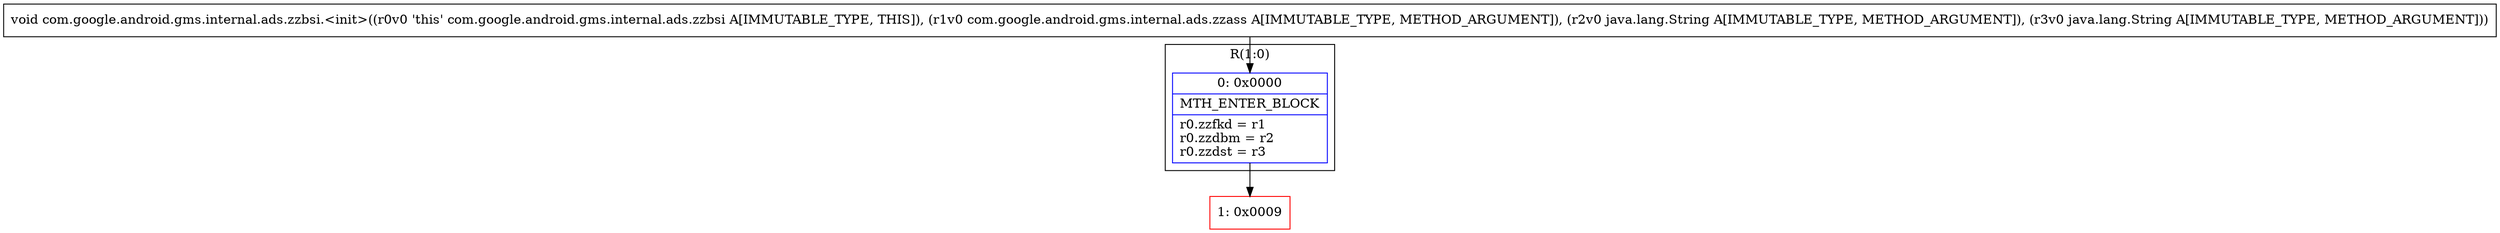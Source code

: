 digraph "CFG forcom.google.android.gms.internal.ads.zzbsi.\<init\>(Lcom\/google\/android\/gms\/internal\/ads\/zzass;Ljava\/lang\/String;Ljava\/lang\/String;)V" {
subgraph cluster_Region_1235707649 {
label = "R(1:0)";
node [shape=record,color=blue];
Node_0 [shape=record,label="{0\:\ 0x0000|MTH_ENTER_BLOCK\l|r0.zzfkd = r1\lr0.zzdbm = r2\lr0.zzdst = r3\l}"];
}
Node_1 [shape=record,color=red,label="{1\:\ 0x0009}"];
MethodNode[shape=record,label="{void com.google.android.gms.internal.ads.zzbsi.\<init\>((r0v0 'this' com.google.android.gms.internal.ads.zzbsi A[IMMUTABLE_TYPE, THIS]), (r1v0 com.google.android.gms.internal.ads.zzass A[IMMUTABLE_TYPE, METHOD_ARGUMENT]), (r2v0 java.lang.String A[IMMUTABLE_TYPE, METHOD_ARGUMENT]), (r3v0 java.lang.String A[IMMUTABLE_TYPE, METHOD_ARGUMENT])) }"];
MethodNode -> Node_0;
Node_0 -> Node_1;
}

